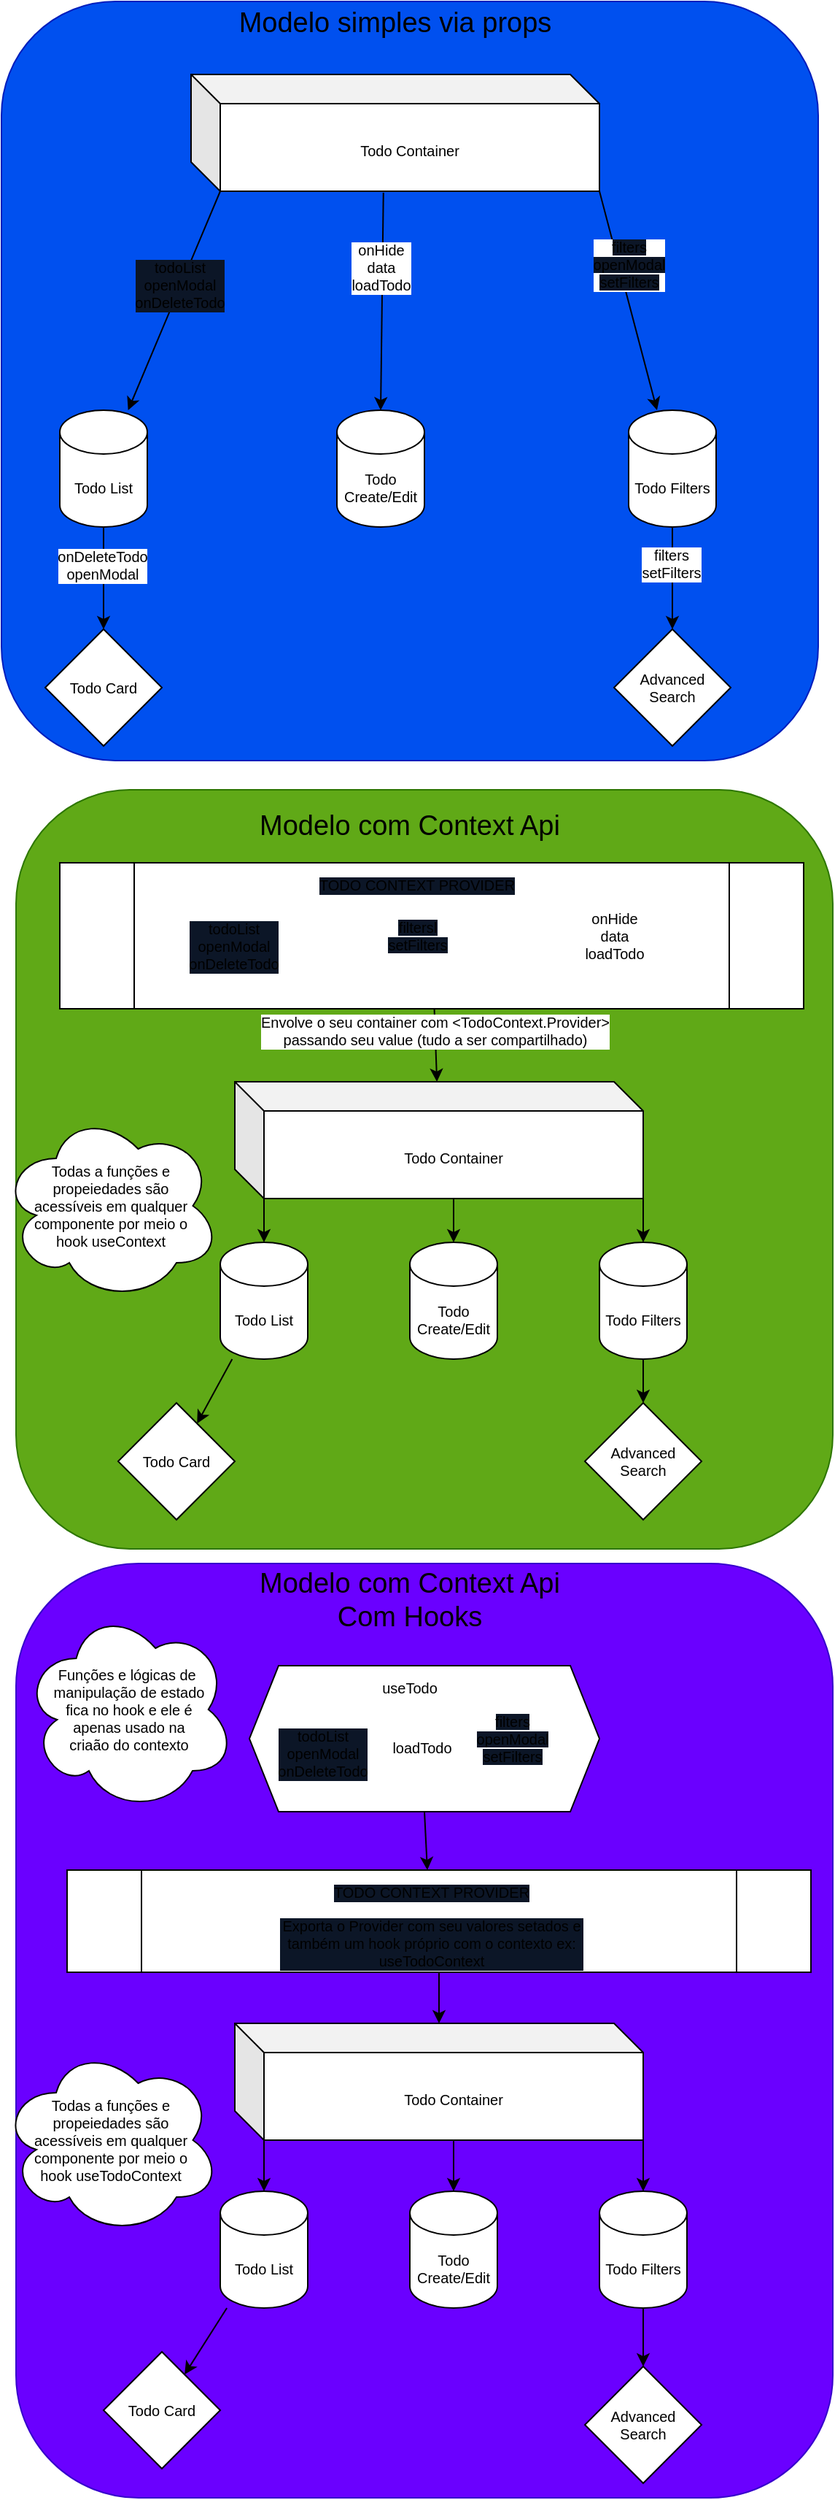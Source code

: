 <mxfile>
    <diagram id="xfnXPAE2505CqLcgRMu6" name="Página-1">
        <mxGraphModel dx="1626" dy="779" grid="1" gridSize="10" guides="1" tooltips="1" connect="1" arrows="1" fold="1" page="1" pageScale="1" pageWidth="827" pageHeight="1169" math="0" shadow="0">
            <root>
                <mxCell id="0"/>
                <mxCell id="1" parent="0"/>
                <mxCell id="27" value="" style="group" parent="1" vertex="1" connectable="0">
                    <mxGeometry x="30" y="20" width="560" height="520" as="geometry"/>
                </mxCell>
                <mxCell id="2" value="" style="rounded=1;whiteSpace=wrap;html=1;fillColor=#0050ef;fontColor=#ffffff;strokeColor=#001DBC;" parent="27" vertex="1">
                    <mxGeometry width="560" height="520" as="geometry"/>
                </mxCell>
                <mxCell id="3" value="Modelo simples via props" style="text;strokeColor=none;align=center;fillColor=none;html=1;verticalAlign=middle;whiteSpace=wrap;rounded=0;fontSize=19;" parent="27" vertex="1">
                    <mxGeometry x="160" width="220" height="30" as="geometry"/>
                </mxCell>
                <mxCell id="4" value="&lt;font style=&quot;font-size: 10px;&quot;&gt;Todo Container&lt;/font&gt;" style="shape=cube;whiteSpace=wrap;html=1;boundedLbl=1;backgroundOutline=1;darkOpacity=0.05;darkOpacity2=0.1;fontSize=19;" parent="27" vertex="1">
                    <mxGeometry x="130" y="50" width="280" height="80" as="geometry"/>
                </mxCell>
                <mxCell id="5" value="Todo Filters" style="shape=cylinder3;whiteSpace=wrap;html=1;boundedLbl=1;backgroundOutline=1;size=15;fontSize=10;" parent="27" vertex="1">
                    <mxGeometry x="430" y="280" width="60" height="80" as="geometry"/>
                </mxCell>
                <mxCell id="6" value="" style="edgeStyle=none;html=1;fontSize=10;exitX=1;exitY=1;exitDx=0;exitDy=0;exitPerimeter=0;" parent="27" source="4" target="5" edge="1">
                    <mxGeometry relative="1" as="geometry"/>
                </mxCell>
                <mxCell id="15" value="&lt;span style=&quot;background-color: rgb(12, 22, 39);&quot;&gt;filters&lt;/span&gt;&lt;br&gt;&lt;span style=&quot;background-color: rgb(12, 22, 39);&quot;&gt;openModal&lt;/span&gt;&lt;br&gt;&lt;span style=&quot;background-color: rgb(12, 22, 39);&quot;&gt;setFilters&lt;/span&gt;" style="edgeLabel;html=1;align=center;verticalAlign=middle;resizable=0;points=[];fontSize=10;spacingTop=0;" parent="6" vertex="1" connectable="0">
                    <mxGeometry x="-0.244" relative="1" as="geometry">
                        <mxPoint x="5" y="-7" as="offset"/>
                    </mxGeometry>
                </mxCell>
                <mxCell id="8" value="Todo List" style="shape=cylinder3;whiteSpace=wrap;html=1;boundedLbl=1;backgroundOutline=1;size=15;fontSize=10;" parent="27" vertex="1">
                    <mxGeometry x="40" y="280" width="60" height="80" as="geometry"/>
                </mxCell>
                <mxCell id="10" style="edgeStyle=none;html=1;fontSize=10;exitX=0;exitY=0;exitDx=20;exitDy=80;exitPerimeter=0;" parent="27" source="4" target="8" edge="1">
                    <mxGeometry relative="1" as="geometry"/>
                </mxCell>
                <mxCell id="14" value="todoList&lt;br&gt;openModal&lt;br&gt;onDeleteTodo" style="edgeLabel;html=1;align=center;verticalAlign=middle;resizable=0;points=[];fontSize=10;labelBackgroundColor=#0c1627;" parent="10" vertex="1" connectable="0">
                    <mxGeometry x="-0.138" y="-1" relative="1" as="geometry">
                        <mxPoint as="offset"/>
                    </mxGeometry>
                </mxCell>
                <mxCell id="11" value="Todo Create/Edit" style="shape=cylinder3;whiteSpace=wrap;html=1;boundedLbl=1;backgroundOutline=1;size=15;fontSize=10;" parent="27" vertex="1">
                    <mxGeometry x="230" y="280" width="60" height="80" as="geometry"/>
                </mxCell>
                <mxCell id="12" style="edgeStyle=none;html=1;fontSize=10;entryX=0.5;entryY=0;entryDx=0;entryDy=0;entryPerimeter=0;exitX=0.471;exitY=1.013;exitDx=0;exitDy=0;exitPerimeter=0;" parent="27" source="4" target="11" edge="1">
                    <mxGeometry relative="1" as="geometry"/>
                </mxCell>
                <mxCell id="20" value="onHide&lt;br&gt;data&lt;br&gt;loadTodo" style="edgeLabel;html=1;align=center;verticalAlign=middle;resizable=0;points=[];fontSize=10;" parent="12" vertex="1" connectable="0">
                    <mxGeometry x="-0.313" y="-1" relative="1" as="geometry">
                        <mxPoint as="offset"/>
                    </mxGeometry>
                </mxCell>
                <mxCell id="16" value="Todo Card" style="rhombus;whiteSpace=wrap;html=1;fontSize=10;" parent="27" vertex="1">
                    <mxGeometry x="30" y="430" width="80" height="80" as="geometry"/>
                </mxCell>
                <mxCell id="17" value="" style="edgeStyle=none;html=1;fontSize=10;" parent="27" source="8" target="16" edge="1">
                    <mxGeometry relative="1" as="geometry"/>
                </mxCell>
                <mxCell id="19" value="onDeleteTodo&lt;br&gt;openModal" style="edgeLabel;html=1;align=center;verticalAlign=middle;resizable=0;points=[];fontSize=10;" parent="17" vertex="1" connectable="0">
                    <mxGeometry x="-0.275" y="-1" relative="1" as="geometry">
                        <mxPoint as="offset"/>
                    </mxGeometry>
                </mxCell>
                <mxCell id="21" value="Advanced Search" style="rhombus;whiteSpace=wrap;html=1;fontSize=10;" parent="27" vertex="1">
                    <mxGeometry x="420" y="430" width="80" height="80" as="geometry"/>
                </mxCell>
                <mxCell id="22" value="" style="edgeStyle=none;html=1;fontSize=10;" parent="27" source="5" target="21" edge="1">
                    <mxGeometry relative="1" as="geometry"/>
                </mxCell>
                <mxCell id="23" value="filters&lt;br&gt;setFilters" style="edgeLabel;html=1;align=center;verticalAlign=middle;resizable=0;points=[];fontSize=10;" parent="22" vertex="1" connectable="0">
                    <mxGeometry x="-0.286" y="-1" relative="1" as="geometry">
                        <mxPoint as="offset"/>
                    </mxGeometry>
                </mxCell>
                <mxCell id="28" value="" style="group;fontSize=9;" parent="1" vertex="1" connectable="0">
                    <mxGeometry x="40" y="570" width="560" height="520" as="geometry"/>
                </mxCell>
                <mxCell id="29" value="" style="rounded=1;whiteSpace=wrap;html=1;fillColor=#60a917;fontColor=#ffffff;strokeColor=#2D7600;spacing=3;" parent="28" vertex="1">
                    <mxGeometry y="-10" width="560" height="520" as="geometry"/>
                </mxCell>
                <mxCell id="30" value="Modelo com Context Api" style="text;strokeColor=none;align=center;fillColor=none;html=1;verticalAlign=middle;whiteSpace=wrap;rounded=0;fontSize=19;" parent="28" vertex="1">
                    <mxGeometry x="160" width="220" height="30" as="geometry"/>
                </mxCell>
                <mxCell id="31" value="&lt;font style=&quot;font-size: 10px;&quot;&gt;Todo Container&lt;/font&gt;" style="shape=cube;whiteSpace=wrap;html=1;boundedLbl=1;backgroundOutline=1;darkOpacity=0.05;darkOpacity2=0.1;fontSize=19;" parent="28" vertex="1">
                    <mxGeometry x="150" y="190" width="280" height="80" as="geometry"/>
                </mxCell>
                <mxCell id="32" value="Todo Filters" style="shape=cylinder3;whiteSpace=wrap;html=1;boundedLbl=1;backgroundOutline=1;size=15;fontSize=10;" parent="28" vertex="1">
                    <mxGeometry x="400" y="300" width="60" height="80" as="geometry"/>
                </mxCell>
                <mxCell id="33" value="" style="edgeStyle=none;html=1;fontSize=10;exitX=1;exitY=1;exitDx=0;exitDy=0;exitPerimeter=0;" parent="28" source="31" target="32" edge="1">
                    <mxGeometry relative="1" as="geometry"/>
                </mxCell>
                <mxCell id="35" value="Todo List" style="shape=cylinder3;whiteSpace=wrap;html=1;boundedLbl=1;backgroundOutline=1;size=15;fontSize=10;" parent="28" vertex="1">
                    <mxGeometry x="140" y="300" width="60" height="80" as="geometry"/>
                </mxCell>
                <mxCell id="36" style="edgeStyle=none;html=1;fontSize=10;exitX=0;exitY=0;exitDx=20;exitDy=80;exitPerimeter=0;" parent="28" source="31" target="35" edge="1">
                    <mxGeometry relative="1" as="geometry"/>
                </mxCell>
                <mxCell id="38" value="Todo Create/Edit" style="shape=cylinder3;whiteSpace=wrap;html=1;boundedLbl=1;backgroundOutline=1;size=15;fontSize=10;" parent="28" vertex="1">
                    <mxGeometry x="270" y="300" width="60" height="80" as="geometry"/>
                </mxCell>
                <mxCell id="39" style="edgeStyle=none;html=1;fontSize=10;entryX=0.5;entryY=0;entryDx=0;entryDy=0;entryPerimeter=0;exitX=0;exitY=0;exitDx=150;exitDy=80;exitPerimeter=0;" parent="28" source="31" target="38" edge="1">
                    <mxGeometry relative="1" as="geometry"/>
                </mxCell>
                <mxCell id="41" value="Todo Card" style="rhombus;whiteSpace=wrap;html=1;fontSize=10;" parent="28" vertex="1">
                    <mxGeometry x="70" y="410" width="80" height="80" as="geometry"/>
                </mxCell>
                <mxCell id="42" value="" style="edgeStyle=none;html=1;fontSize=10;" parent="28" source="35" target="41" edge="1">
                    <mxGeometry relative="1" as="geometry"/>
                </mxCell>
                <mxCell id="44" value="Advanced Search" style="rhombus;whiteSpace=wrap;html=1;fontSize=10;" parent="28" vertex="1">
                    <mxGeometry x="390" y="410" width="80" height="80" as="geometry"/>
                </mxCell>
                <mxCell id="45" value="" style="edgeStyle=none;html=1;fontSize=10;" parent="28" source="32" target="44" edge="1">
                    <mxGeometry relative="1" as="geometry"/>
                </mxCell>
                <mxCell id="51" value="" style="edgeStyle=none;html=1;fontSize=10;" parent="28" source="50" target="31" edge="1">
                    <mxGeometry relative="1" as="geometry"/>
                </mxCell>
                <mxCell id="105" value="Envolve o seu container com &amp;lt;TodoContext.Provider&amp;gt;&lt;br&gt;passando seu value (tudo a ser compartilhado)" style="edgeLabel;html=1;align=center;verticalAlign=middle;resizable=0;points=[];fontSize=10;" parent="51" vertex="1" connectable="0">
                    <mxGeometry x="-0.402" y="-1" relative="1" as="geometry">
                        <mxPoint as="offset"/>
                    </mxGeometry>
                </mxCell>
                <mxCell id="50" value="" style="shape=process;whiteSpace=wrap;html=1;backgroundOutline=1;labelBackgroundColor=#0c1627;fontSize=10;" parent="28" vertex="1">
                    <mxGeometry x="30" y="40" width="510" height="100" as="geometry"/>
                </mxCell>
                <mxCell id="52" value="TODO CONTEXT PROVIDER" style="text;strokeColor=none;align=center;fillColor=none;html=1;verticalAlign=middle;whiteSpace=wrap;rounded=0;labelBackgroundColor=#0c1627;fontSize=10;" parent="28" vertex="1">
                    <mxGeometry x="170" y="40" width="210" height="30" as="geometry"/>
                </mxCell>
                <mxCell id="54" value="todoList&lt;br&gt;openModal&lt;br&gt;onDeleteTodo" style="edgeLabel;html=1;align=center;verticalAlign=middle;resizable=0;points=[];fontSize=10;labelBackgroundColor=#0c1627;" parent="28" vertex="1" connectable="0">
                    <mxGeometry x="140.004" y="14.996" as="geometry">
                        <mxPoint x="9" y="82" as="offset"/>
                    </mxGeometry>
                </mxCell>
                <mxCell id="55" value="&lt;span style=&quot;background-color: rgb(12, 22, 39);&quot;&gt;filters&lt;/span&gt;&lt;span style=&quot;background-color: rgb(12, 22, 39);&quot;&gt;l&lt;/span&gt;&lt;br&gt;&lt;span style=&quot;background-color: rgb(12, 22, 39);&quot;&gt;setFilters&lt;/span&gt;" style="edgeLabel;html=1;align=center;verticalAlign=middle;resizable=0;points=[];fontSize=10;spacingTop=0;" parent="28" vertex="1" connectable="0">
                    <mxGeometry x="274.995" y="89.997" as="geometry"/>
                </mxCell>
                <mxCell id="56" value="onHide&lt;br&gt;data&lt;br&gt;loadTodo" style="edgeLabel;html=1;align=center;verticalAlign=middle;resizable=0;points=[];fontSize=10;" parent="28" vertex="1" connectable="0">
                    <mxGeometry x="409.996" y="89.993" as="geometry"/>
                </mxCell>
                <mxCell id="57" value="&lt;font style=&quot;font-size: 10px;&quot;&gt;Todas a funções e propeiedades são acessíveis em qualquer componente por meio o hook useContext&lt;/font&gt;" style="ellipse;shape=cloud;whiteSpace=wrap;html=1;labelBackgroundColor=none;fontSize=10;spacing=18;" parent="28" vertex="1">
                    <mxGeometry x="-10" y="210" width="150" height="130" as="geometry"/>
                </mxCell>
                <mxCell id="82" value="" style="group;fontSize=9;" parent="1" vertex="1" connectable="0">
                    <mxGeometry x="40" y="1100" width="560" height="630" as="geometry"/>
                </mxCell>
                <mxCell id="83" value="" style="rounded=1;whiteSpace=wrap;html=1;fillColor=#6a00ff;fontColor=#ffffff;strokeColor=#3700CC;spacing=3;" parent="82" vertex="1">
                    <mxGeometry y="-10" width="560" height="640" as="geometry"/>
                </mxCell>
                <mxCell id="84" value="Modelo com Context Api Com Hooks" style="text;strokeColor=none;align=center;fillColor=none;html=1;verticalAlign=middle;whiteSpace=wrap;rounded=0;fontSize=19;" parent="82" vertex="1">
                    <mxGeometry x="160" width="220" height="30" as="geometry"/>
                </mxCell>
                <mxCell id="85" value="&lt;font style=&quot;font-size: 10px;&quot;&gt;Todo Container&lt;/font&gt;" style="shape=cube;whiteSpace=wrap;html=1;boundedLbl=1;backgroundOutline=1;darkOpacity=0.05;darkOpacity2=0.1;fontSize=19;" parent="82" vertex="1">
                    <mxGeometry x="150" y="305" width="280" height="80" as="geometry"/>
                </mxCell>
                <mxCell id="86" value="Todo Filters" style="shape=cylinder3;whiteSpace=wrap;html=1;boundedLbl=1;backgroundOutline=1;size=15;fontSize=10;" parent="82" vertex="1">
                    <mxGeometry x="400" y="420" width="60" height="80" as="geometry"/>
                </mxCell>
                <mxCell id="87" value="" style="edgeStyle=none;html=1;fontSize=10;exitX=1;exitY=1;exitDx=0;exitDy=0;exitPerimeter=0;" parent="82" source="85" target="86" edge="1">
                    <mxGeometry relative="1" as="geometry"/>
                </mxCell>
                <mxCell id="88" value="Todo List" style="shape=cylinder3;whiteSpace=wrap;html=1;boundedLbl=1;backgroundOutline=1;size=15;fontSize=10;" parent="82" vertex="1">
                    <mxGeometry x="140" y="420" width="60" height="80" as="geometry"/>
                </mxCell>
                <mxCell id="89" style="edgeStyle=none;html=1;fontSize=10;exitX=0;exitY=0;exitDx=20;exitDy=80;exitPerimeter=0;" parent="82" source="85" target="88" edge="1">
                    <mxGeometry relative="1" as="geometry"/>
                </mxCell>
                <mxCell id="90" value="Todo Create/Edit" style="shape=cylinder3;whiteSpace=wrap;html=1;boundedLbl=1;backgroundOutline=1;size=15;fontSize=10;" parent="82" vertex="1">
                    <mxGeometry x="270" y="420" width="60" height="80" as="geometry"/>
                </mxCell>
                <mxCell id="91" style="edgeStyle=none;html=1;fontSize=10;entryX=0.5;entryY=0;entryDx=0;entryDy=0;entryPerimeter=0;exitX=0;exitY=0;exitDx=150;exitDy=80;exitPerimeter=0;" parent="82" source="85" target="90" edge="1">
                    <mxGeometry relative="1" as="geometry"/>
                </mxCell>
                <mxCell id="92" value="Todo Card" style="rhombus;whiteSpace=wrap;html=1;fontSize=10;" parent="82" vertex="1">
                    <mxGeometry x="60" y="530" width="80" height="80" as="geometry"/>
                </mxCell>
                <mxCell id="93" value="" style="edgeStyle=none;html=1;fontSize=10;" parent="82" source="88" target="92" edge="1">
                    <mxGeometry relative="1" as="geometry"/>
                </mxCell>
                <mxCell id="94" value="Advanced Search" style="rhombus;whiteSpace=wrap;html=1;fontSize=10;" parent="82" vertex="1">
                    <mxGeometry x="390" y="540" width="80" height="80" as="geometry"/>
                </mxCell>
                <mxCell id="95" value="" style="edgeStyle=none;html=1;fontSize=10;" parent="82" source="86" target="94" edge="1">
                    <mxGeometry relative="1" as="geometry"/>
                </mxCell>
                <mxCell id="98" value="" style="edgeStyle=none;html=1;fontSize=10;" parent="82" source="99" target="85" edge="1">
                    <mxGeometry relative="1" as="geometry"/>
                </mxCell>
                <mxCell id="104" value="&lt;font style=&quot;font-size: 10px;&quot;&gt;Todas a funções e propeiedades são acessíveis em qualquer componente por meio o hook useTodoContext&lt;/font&gt;" style="ellipse;shape=cloud;whiteSpace=wrap;html=1;labelBackgroundColor=none;fontSize=10;spacing=18;" parent="82" vertex="1">
                    <mxGeometry x="-10" y="320" width="150" height="130" as="geometry"/>
                </mxCell>
                <mxCell id="107" value="" style="group" parent="82" vertex="1" connectable="0">
                    <mxGeometry x="35" y="200" width="510" height="70" as="geometry"/>
                </mxCell>
                <mxCell id="99" value="" style="shape=process;whiteSpace=wrap;html=1;backgroundOutline=1;labelBackgroundColor=#0c1627;fontSize=10;" parent="107" vertex="1">
                    <mxGeometry width="510" height="70" as="geometry"/>
                </mxCell>
                <mxCell id="100" value="TODO CONTEXT PROVIDER" style="text;strokeColor=none;align=center;fillColor=none;html=1;verticalAlign=middle;whiteSpace=wrap;rounded=0;labelBackgroundColor=#0c1627;fontSize=10;" parent="107" vertex="1">
                    <mxGeometry x="145" width="210" height="30" as="geometry"/>
                </mxCell>
                <mxCell id="106" value="Exporta o Provider com seu valores setados e também um hook próprio com o contexto ex: useTodoContext" style="text;strokeColor=none;align=center;fillColor=none;html=1;verticalAlign=middle;whiteSpace=wrap;rounded=0;labelBackgroundColor=#0c1627;fontSize=10;" parent="107" vertex="1">
                    <mxGeometry x="145" y="20" width="210" height="60" as="geometry"/>
                </mxCell>
                <mxCell id="115" value="" style="edgeStyle=none;html=1;fontSize=10;exitX=0.5;exitY=1;exitDx=0;exitDy=0;" parent="82" source="108" edge="1">
                    <mxGeometry relative="1" as="geometry">
                        <mxPoint x="282" y="200" as="targetPoint"/>
                    </mxGeometry>
                </mxCell>
                <mxCell id="108" value="" style="shape=hexagon;perimeter=hexagonPerimeter2;whiteSpace=wrap;html=1;fixedSize=1;labelBackgroundColor=none;fontSize=10;" parent="82" vertex="1">
                    <mxGeometry x="160" y="60" width="240" height="100" as="geometry"/>
                </mxCell>
                <mxCell id="109" value="todoList&lt;br&gt;openModal&lt;br&gt;onDeleteTodo" style="edgeLabel;html=1;align=center;verticalAlign=middle;resizable=0;points=[];fontSize=10;labelBackgroundColor=#0c1627;" parent="82" vertex="1" connectable="0">
                    <mxGeometry x="210.004" y="119.996" as="geometry"/>
                </mxCell>
                <mxCell id="112" value="&lt;br&gt;&lt;br&gt;loadTodo" style="edgeLabel;html=1;align=center;verticalAlign=middle;resizable=0;points=[];fontSize=10;" parent="82" vertex="1" connectable="0">
                    <mxGeometry x="289.996" y="109.993" as="geometry">
                        <mxPoint x="-12" y="-6" as="offset"/>
                    </mxGeometry>
                </mxCell>
                <mxCell id="113" value="&lt;span style=&quot;background-color: rgb(12, 22, 39);&quot;&gt;filters&lt;/span&gt;&lt;br&gt;&lt;span style=&quot;background-color: rgb(12, 22, 39);&quot;&gt;openModal&lt;/span&gt;&lt;br&gt;&lt;span style=&quot;background-color: rgb(12, 22, 39);&quot;&gt;setFilters&lt;/span&gt;" style="edgeLabel;html=1;align=center;verticalAlign=middle;resizable=0;points=[];fontSize=10;spacingTop=0;" parent="82" vertex="1" connectable="0">
                    <mxGeometry x="339.995" y="109.997" as="geometry"/>
                </mxCell>
                <mxCell id="114" value="useTodo" style="text;strokeColor=none;align=center;fillColor=none;html=1;verticalAlign=middle;whiteSpace=wrap;rounded=0;labelBackgroundColor=none;fontSize=10;" parent="82" vertex="1">
                    <mxGeometry x="240" y="60" width="60" height="30" as="geometry"/>
                </mxCell>
                <mxCell id="116" value="Funções e lógicas de&amp;nbsp;&lt;br&gt;manipulação de estado&lt;br&gt;fica no hook e ele é&lt;br&gt;apenas usado na&lt;br&gt;criaão do contexto" style="ellipse;shape=cloud;whiteSpace=wrap;html=1;labelBackgroundColor=none;fontSize=10;" parent="82" vertex="1">
                    <mxGeometry x="5" y="20" width="145" height="140" as="geometry"/>
                </mxCell>
            </root>
        </mxGraphModel>
    </diagram>
</mxfile>